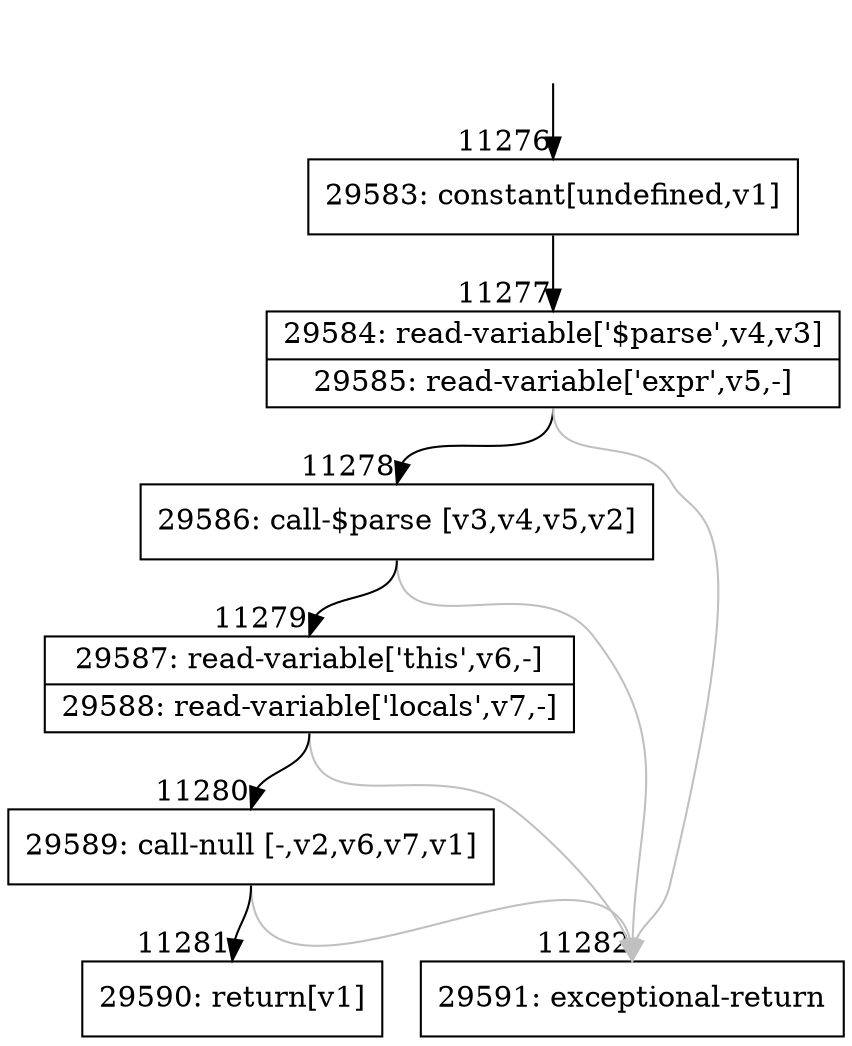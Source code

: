 digraph {
rankdir="TD"
BB_entry866[shape=none,label=""];
BB_entry866 -> BB11276 [tailport=s, headport=n, headlabel="    11276"]
BB11276 [shape=record label="{29583: constant[undefined,v1]}" ] 
BB11276 -> BB11277 [tailport=s, headport=n, headlabel="      11277"]
BB11277 [shape=record label="{29584: read-variable['$parse',v4,v3]|29585: read-variable['expr',v5,-]}" ] 
BB11277 -> BB11278 [tailport=s, headport=n, headlabel="      11278"]
BB11277 -> BB11282 [tailport=s, headport=n, color=gray, headlabel="      11282"]
BB11278 [shape=record label="{29586: call-$parse [v3,v4,v5,v2]}" ] 
BB11278 -> BB11279 [tailport=s, headport=n, headlabel="      11279"]
BB11278 -> BB11282 [tailport=s, headport=n, color=gray]
BB11279 [shape=record label="{29587: read-variable['this',v6,-]|29588: read-variable['locals',v7,-]}" ] 
BB11279 -> BB11280 [tailport=s, headport=n, headlabel="      11280"]
BB11279 -> BB11282 [tailport=s, headport=n, color=gray]
BB11280 [shape=record label="{29589: call-null [-,v2,v6,v7,v1]}" ] 
BB11280 -> BB11281 [tailport=s, headport=n, headlabel="      11281"]
BB11280 -> BB11282 [tailport=s, headport=n, color=gray]
BB11281 [shape=record label="{29590: return[v1]}" ] 
BB11282 [shape=record label="{29591: exceptional-return}" ] 
//#$~ 15848
}
